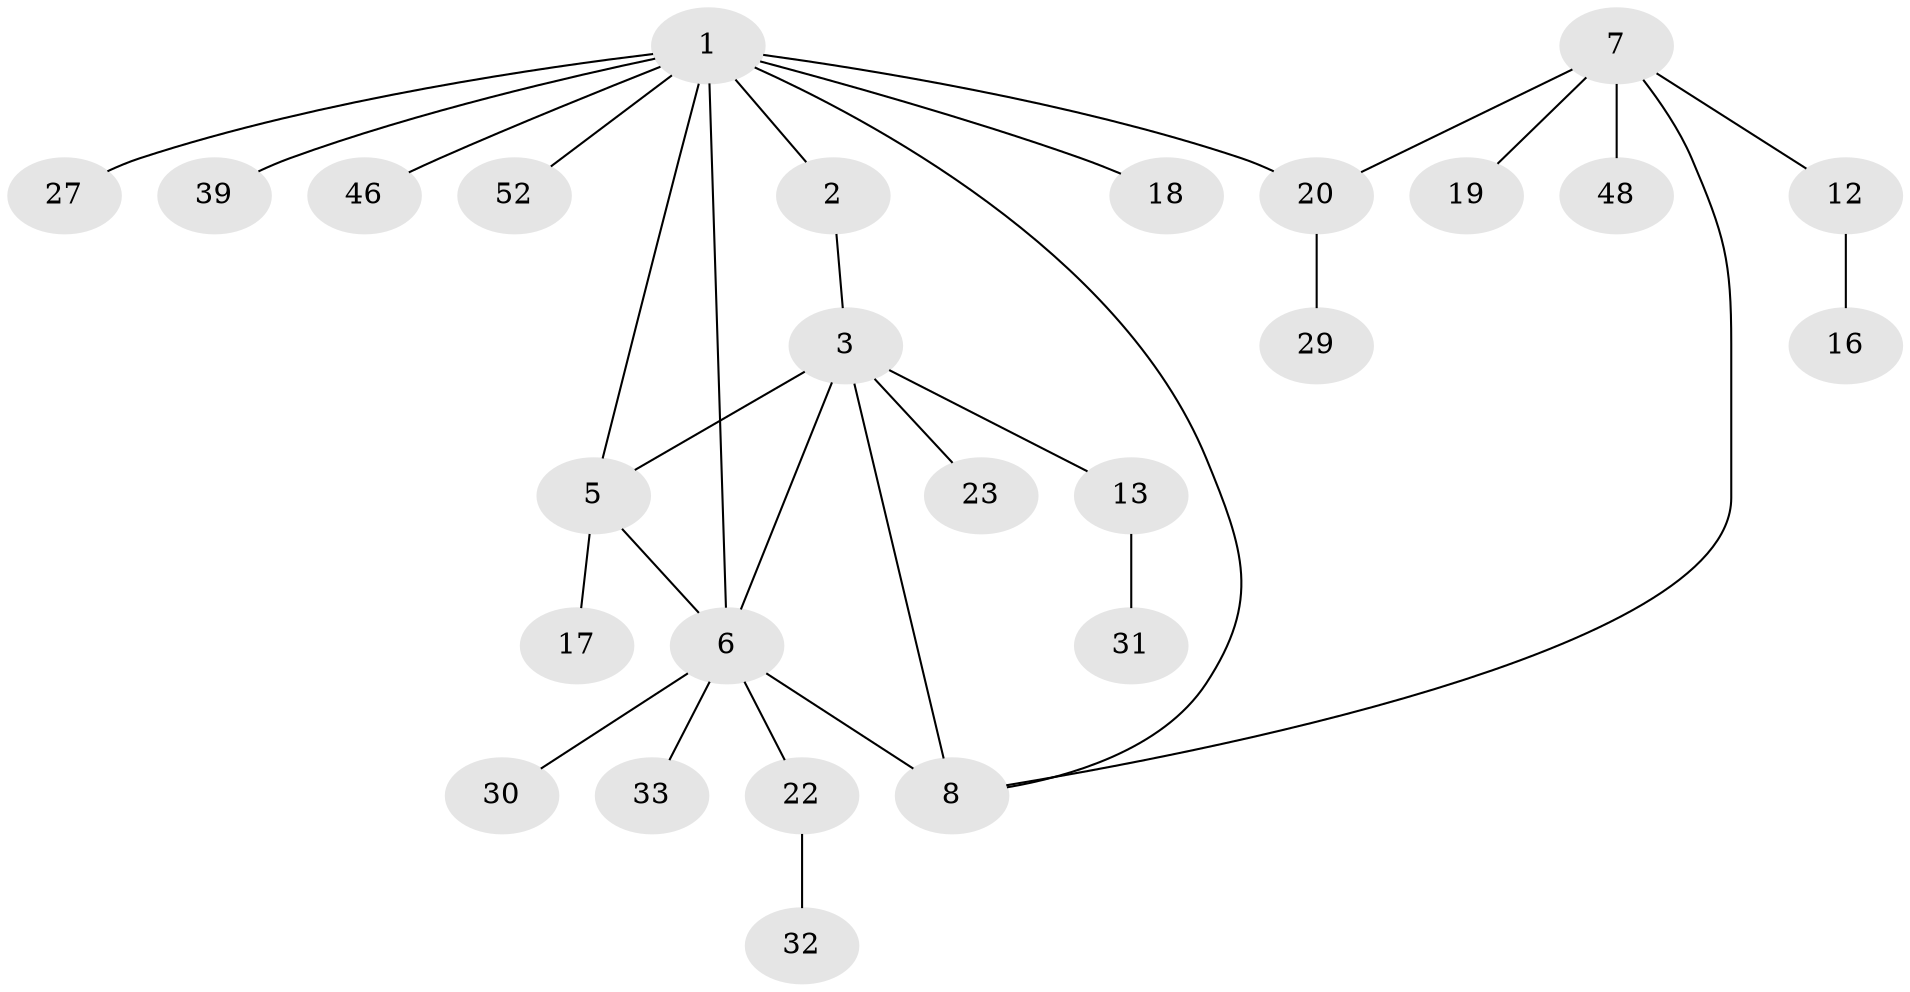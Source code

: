 // original degree distribution, {11: 0.018867924528301886, 2: 0.20754716981132076, 5: 0.07547169811320754, 8: 0.018867924528301886, 6: 0.03773584905660377, 3: 0.09433962264150944, 1: 0.5283018867924528, 4: 0.018867924528301886}
// Generated by graph-tools (version 1.1) at 2025/15/03/09/25 04:15:52]
// undirected, 26 vertices, 31 edges
graph export_dot {
graph [start="1"]
  node [color=gray90,style=filled];
  1;
  2;
  3 [super="+4"];
  5 [super="+11+34"];
  6 [super="+26+15+49+51+9"];
  7 [super="+36"];
  8;
  12;
  13 [super="+14"];
  16;
  17;
  18 [super="+47+40"];
  19 [super="+21"];
  20 [super="+25+28"];
  22;
  23 [super="+24"];
  27;
  29;
  30 [super="+43+41+42"];
  31;
  32 [super="+37"];
  33 [super="+35"];
  39;
  46;
  48;
  52;
  1 -- 2;
  1 -- 6 [weight=2];
  1 -- 8;
  1 -- 18;
  1 -- 27;
  1 -- 39;
  1 -- 46;
  1 -- 52;
  1 -- 20;
  1 -- 5;
  2 -- 3;
  3 -- 5;
  3 -- 8;
  3 -- 23;
  3 -- 13;
  3 -- 6;
  5 -- 6;
  5 -- 17;
  6 -- 8 [weight=2];
  6 -- 30;
  6 -- 33;
  6 -- 22;
  7 -- 8;
  7 -- 12;
  7 -- 19;
  7 -- 20;
  7 -- 48;
  12 -- 16;
  13 -- 31;
  20 -- 29;
  22 -- 32;
}
